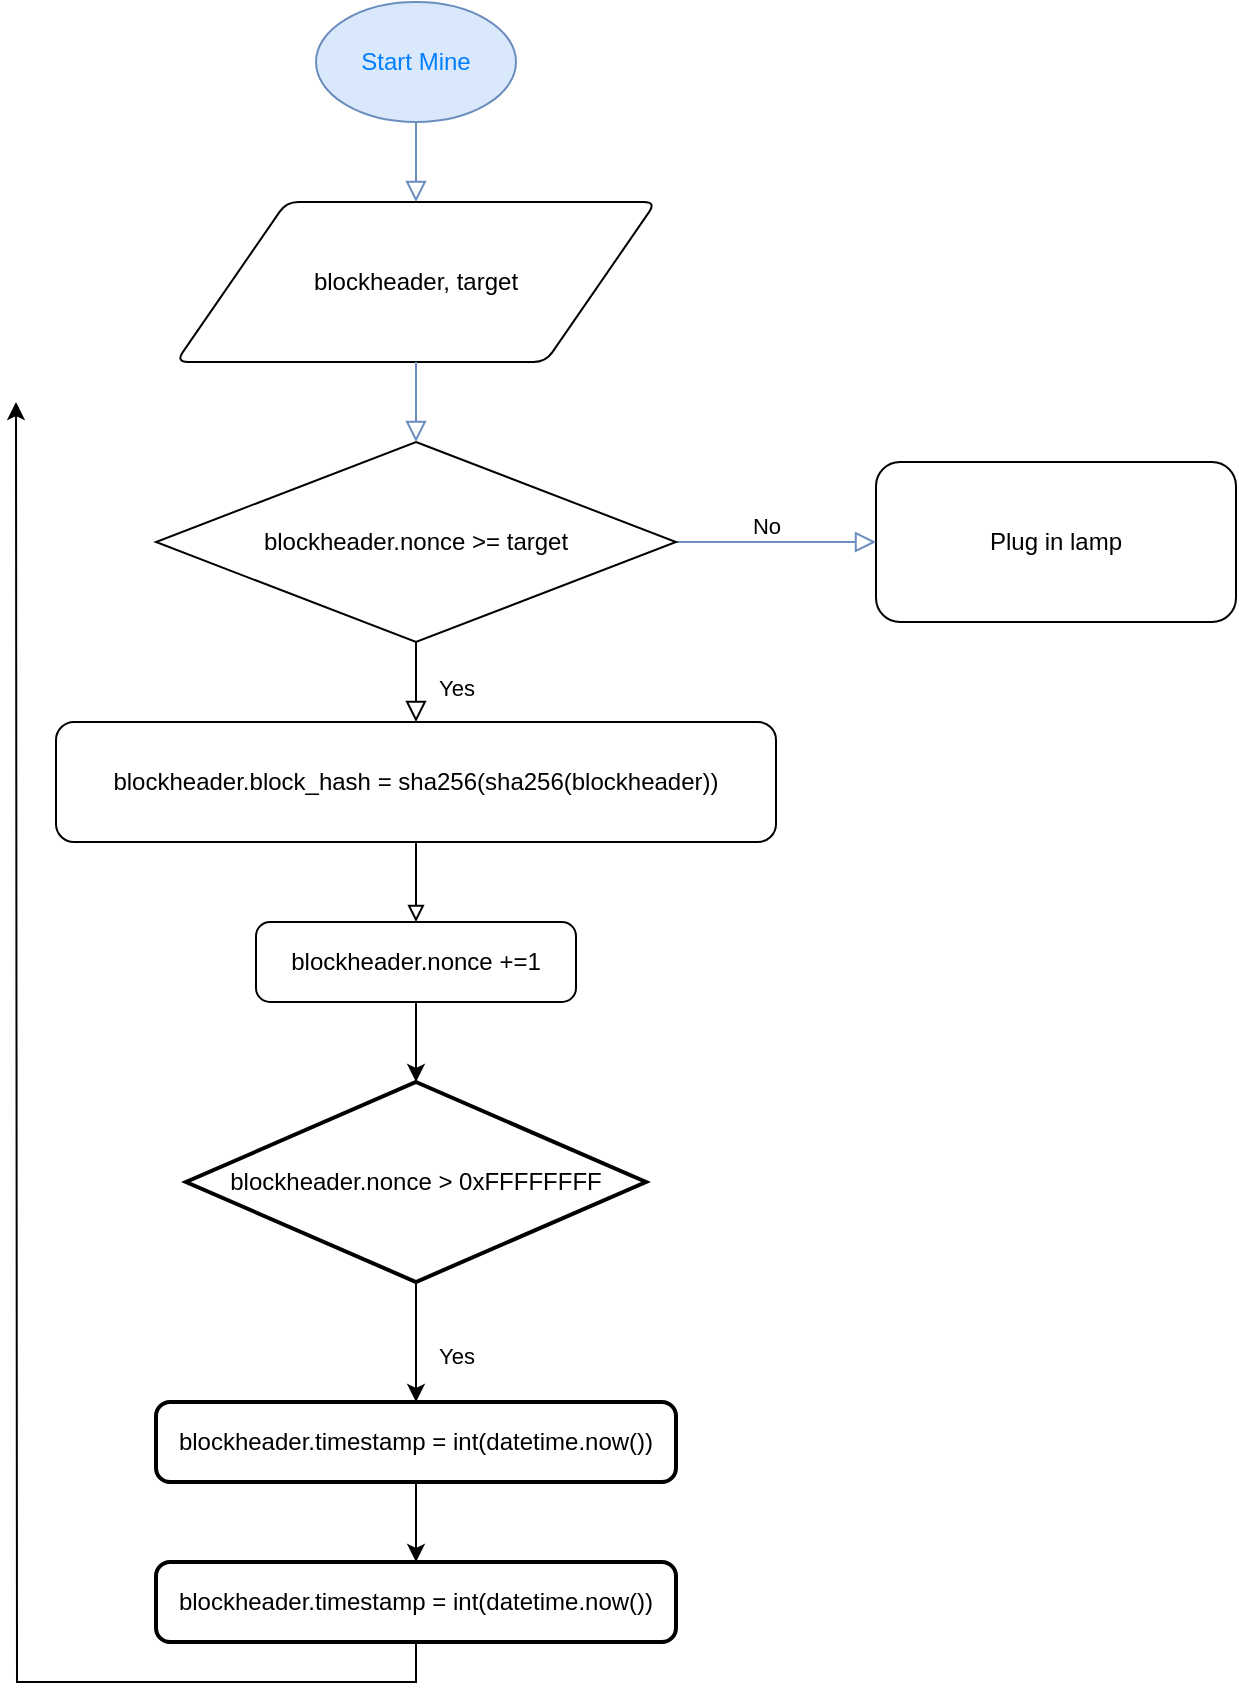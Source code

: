 <mxfile version="26.0.7">
  <diagram id="C5RBs43oDa-KdzZeNtuy" name="Page-1">
    <mxGraphModel dx="1518" dy="655" grid="1" gridSize="10" guides="1" tooltips="1" connect="1" arrows="1" fold="1" page="1" pageScale="1" pageWidth="827" pageHeight="1169" math="0" shadow="0">
      <root>
        <mxCell id="WIyWlLk6GJQsqaUBKTNV-0" />
        <mxCell id="WIyWlLk6GJQsqaUBKTNV-1" parent="WIyWlLk6GJQsqaUBKTNV-0" />
        <mxCell id="WIyWlLk6GJQsqaUBKTNV-2" value="" style="rounded=0;html=1;jettySize=auto;orthogonalLoop=1;fontSize=11;endArrow=block;endFill=0;endSize=8;strokeWidth=1;shadow=0;labelBackgroundColor=none;edgeStyle=orthogonalEdgeStyle;exitX=0.5;exitY=1;exitDx=0;exitDy=0;exitPerimeter=0;fillColor=#dae8fc;strokeColor=#6c8ebf;" parent="WIyWlLk6GJQsqaUBKTNV-1" source="sUgAABU7Xawv0dFcC1rQ-0" target="sUgAABU7Xawv0dFcC1rQ-1" edge="1">
          <mxGeometry relative="1" as="geometry">
            <mxPoint x="230" y="140" as="sourcePoint" />
            <mxPoint x="380" y="90" as="targetPoint" />
          </mxGeometry>
        </mxCell>
        <mxCell id="WIyWlLk6GJQsqaUBKTNV-4" value="Yes" style="rounded=0;html=1;jettySize=auto;orthogonalLoop=1;fontSize=11;endArrow=block;endFill=0;endSize=8;strokeWidth=1;shadow=0;labelBackgroundColor=none;edgeStyle=orthogonalEdgeStyle;exitX=0.5;exitY=1;exitDx=0;exitDy=0;exitPerimeter=0;entryX=0.5;entryY=0;entryDx=0;entryDy=0;" parent="WIyWlLk6GJQsqaUBKTNV-1" source="sUgAABU7Xawv0dFcC1rQ-2" target="WIyWlLk6GJQsqaUBKTNV-11" edge="1">
          <mxGeometry x="0.143" y="20" relative="1" as="geometry">
            <mxPoint as="offset" />
            <mxPoint x="550" y="390" as="sourcePoint" />
            <mxPoint x="220" y="510" as="targetPoint" />
          </mxGeometry>
        </mxCell>
        <mxCell id="WIyWlLk6GJQsqaUBKTNV-7" value="Plug in lamp" style="rounded=1;whiteSpace=wrap;html=1;fontSize=12;glass=0;strokeWidth=1;shadow=0;" parent="WIyWlLk6GJQsqaUBKTNV-1" vertex="1">
          <mxGeometry x="450" y="290" width="180" height="80" as="geometry" />
        </mxCell>
        <mxCell id="sUgAABU7Xawv0dFcC1rQ-6" style="edgeStyle=orthogonalEdgeStyle;rounded=0;orthogonalLoop=1;jettySize=auto;html=1;exitX=0.5;exitY=1;exitDx=0;exitDy=0;endArrow=block;endFill=0;" edge="1" parent="WIyWlLk6GJQsqaUBKTNV-1" source="WIyWlLk6GJQsqaUBKTNV-11" target="sUgAABU7Xawv0dFcC1rQ-5">
          <mxGeometry relative="1" as="geometry" />
        </mxCell>
        <mxCell id="WIyWlLk6GJQsqaUBKTNV-11" value="blockheader.block_hash =&amp;nbsp;&lt;span style=&quot;background-color: transparent; color: light-dark(rgb(0, 0, 0), rgb(255, 255, 255));&quot;&gt;sha256(sha256(blockheader))&lt;/span&gt;" style="rounded=1;whiteSpace=wrap;html=1;fontSize=12;glass=0;strokeWidth=1;shadow=0;" parent="WIyWlLk6GJQsqaUBKTNV-1" vertex="1">
          <mxGeometry x="40" y="420" width="360" height="60" as="geometry" />
        </mxCell>
        <mxCell id="sUgAABU7Xawv0dFcC1rQ-0" value="&lt;font style=&quot;color: rgb(0, 127, 255);&quot;&gt;Start Mine&lt;/font&gt;" style="strokeWidth=1;html=1;shape=mxgraph.flowchart.start_1;whiteSpace=wrap;fillColor=#dae8fc;strokeColor=#6c8ebf;" vertex="1" parent="WIyWlLk6GJQsqaUBKTNV-1">
          <mxGeometry x="170" y="60" width="100" height="60" as="geometry" />
        </mxCell>
        <mxCell id="sUgAABU7Xawv0dFcC1rQ-1" value="blockheader, target" style="shape=parallelogram;html=1;strokeWidth=1;perimeter=parallelogramPerimeter;whiteSpace=wrap;rounded=1;arcSize=12;size=0.23;" vertex="1" parent="WIyWlLk6GJQsqaUBKTNV-1">
          <mxGeometry x="100" y="160" width="240" height="80" as="geometry" />
        </mxCell>
        <mxCell id="sUgAABU7Xawv0dFcC1rQ-8" style="edgeStyle=orthogonalEdgeStyle;rounded=0;orthogonalLoop=1;jettySize=auto;html=1;exitX=1;exitY=0.5;exitDx=0;exitDy=0;exitPerimeter=0;labelPosition=center;verticalLabelPosition=middle;align=center;verticalAlign=middle;textDirection=ltr;fillColor=#dae8fc;strokeColor=#6c8ebf;endArrow=block;endFill=0;endSize=8;" edge="1" parent="WIyWlLk6GJQsqaUBKTNV-1" source="sUgAABU7Xawv0dFcC1rQ-2" target="WIyWlLk6GJQsqaUBKTNV-7">
          <mxGeometry relative="1" as="geometry" />
        </mxCell>
        <mxCell id="sUgAABU7Xawv0dFcC1rQ-10" value="No" style="edgeLabel;html=1;align=center;verticalAlign=bottom;resizable=0;points=[];labelPosition=center;verticalLabelPosition=top;" vertex="1" connectable="0" parent="sUgAABU7Xawv0dFcC1rQ-8">
          <mxGeometry x="-0.104" relative="1" as="geometry">
            <mxPoint as="offset" />
          </mxGeometry>
        </mxCell>
        <mxCell id="sUgAABU7Xawv0dFcC1rQ-2" value="blockheader.nonce &amp;gt;= target" style="strokeWidth=1;html=1;shape=mxgraph.flowchart.decision;whiteSpace=wrap;" vertex="1" parent="WIyWlLk6GJQsqaUBKTNV-1">
          <mxGeometry x="90" y="280" width="260" height="100" as="geometry" />
        </mxCell>
        <mxCell id="sUgAABU7Xawv0dFcC1rQ-3" style="edgeStyle=orthogonalEdgeStyle;rounded=0;orthogonalLoop=1;jettySize=auto;html=1;exitX=0.5;exitY=1;exitDx=0;exitDy=0;entryX=0.5;entryY=0;entryDx=0;entryDy=0;entryPerimeter=0;fillColor=#dae8fc;strokeColor=#6c8ebf;endArrow=block;endFill=0;endSize=8;" edge="1" parent="WIyWlLk6GJQsqaUBKTNV-1" source="sUgAABU7Xawv0dFcC1rQ-1" target="sUgAABU7Xawv0dFcC1rQ-2">
          <mxGeometry relative="1" as="geometry" />
        </mxCell>
        <mxCell id="sUgAABU7Xawv0dFcC1rQ-13" style="edgeStyle=orthogonalEdgeStyle;rounded=0;orthogonalLoop=1;jettySize=auto;html=1;exitX=0.5;exitY=1;exitDx=0;exitDy=0;" edge="1" parent="WIyWlLk6GJQsqaUBKTNV-1" source="sUgAABU7Xawv0dFcC1rQ-5" target="sUgAABU7Xawv0dFcC1rQ-12">
          <mxGeometry relative="1" as="geometry" />
        </mxCell>
        <mxCell id="sUgAABU7Xawv0dFcC1rQ-5" value="blockheader.nonce +=1" style="rounded=1;whiteSpace=wrap;html=1;absoluteArcSize=1;arcSize=14;strokeWidth=1;" vertex="1" parent="WIyWlLk6GJQsqaUBKTNV-1">
          <mxGeometry x="140" y="520" width="160" height="40" as="geometry" />
        </mxCell>
        <mxCell id="sUgAABU7Xawv0dFcC1rQ-16" style="edgeStyle=orthogonalEdgeStyle;rounded=0;orthogonalLoop=1;jettySize=auto;html=1;exitX=0.5;exitY=1;exitDx=0;exitDy=0;exitPerimeter=0;entryX=0.5;entryY=0;entryDx=0;entryDy=0;" edge="1" parent="WIyWlLk6GJQsqaUBKTNV-1" source="sUgAABU7Xawv0dFcC1rQ-12" target="sUgAABU7Xawv0dFcC1rQ-15">
          <mxGeometry relative="1" as="geometry" />
        </mxCell>
        <mxCell id="sUgAABU7Xawv0dFcC1rQ-17" value="Yes" style="edgeLabel;html=1;align=center;verticalAlign=middle;resizable=0;points=[];" vertex="1" connectable="0" parent="sUgAABU7Xawv0dFcC1rQ-16">
          <mxGeometry x="-0.158" y="2" relative="1" as="geometry">
            <mxPoint x="18" y="11" as="offset" />
          </mxGeometry>
        </mxCell>
        <mxCell id="sUgAABU7Xawv0dFcC1rQ-12" value="blockheader.nonce &amp;gt; 0xFFFFFFFF" style="strokeWidth=2;html=1;shape=mxgraph.flowchart.decision;whiteSpace=wrap;" vertex="1" parent="WIyWlLk6GJQsqaUBKTNV-1">
          <mxGeometry x="105" y="600" width="230" height="100" as="geometry" />
        </mxCell>
        <mxCell id="sUgAABU7Xawv0dFcC1rQ-19" style="edgeStyle=orthogonalEdgeStyle;rounded=0;orthogonalLoop=1;jettySize=auto;html=1;exitX=0.5;exitY=1;exitDx=0;exitDy=0;entryX=0.5;entryY=0;entryDx=0;entryDy=0;" edge="1" parent="WIyWlLk6GJQsqaUBKTNV-1" source="sUgAABU7Xawv0dFcC1rQ-15" target="sUgAABU7Xawv0dFcC1rQ-18">
          <mxGeometry relative="1" as="geometry" />
        </mxCell>
        <mxCell id="sUgAABU7Xawv0dFcC1rQ-15" value="blockheader.timestamp = int(datetime.now())" style="rounded=1;whiteSpace=wrap;html=1;absoluteArcSize=1;arcSize=14;strokeWidth=2;" vertex="1" parent="WIyWlLk6GJQsqaUBKTNV-1">
          <mxGeometry x="90" y="760" width="260" height="40" as="geometry" />
        </mxCell>
        <mxCell id="sUgAABU7Xawv0dFcC1rQ-20" style="edgeStyle=orthogonalEdgeStyle;rounded=0;orthogonalLoop=1;jettySize=auto;html=1;exitX=0.5;exitY=1;exitDx=0;exitDy=0;" edge="1" parent="WIyWlLk6GJQsqaUBKTNV-1" source="sUgAABU7Xawv0dFcC1rQ-18">
          <mxGeometry relative="1" as="geometry">
            <mxPoint x="20" y="260" as="targetPoint" />
          </mxGeometry>
        </mxCell>
        <mxCell id="sUgAABU7Xawv0dFcC1rQ-18" value="blockheader.timestamp = int(datetime.now())" style="rounded=1;whiteSpace=wrap;html=1;absoluteArcSize=1;arcSize=14;strokeWidth=2;" vertex="1" parent="WIyWlLk6GJQsqaUBKTNV-1">
          <mxGeometry x="90" y="840" width="260" height="40" as="geometry" />
        </mxCell>
      </root>
    </mxGraphModel>
  </diagram>
</mxfile>
